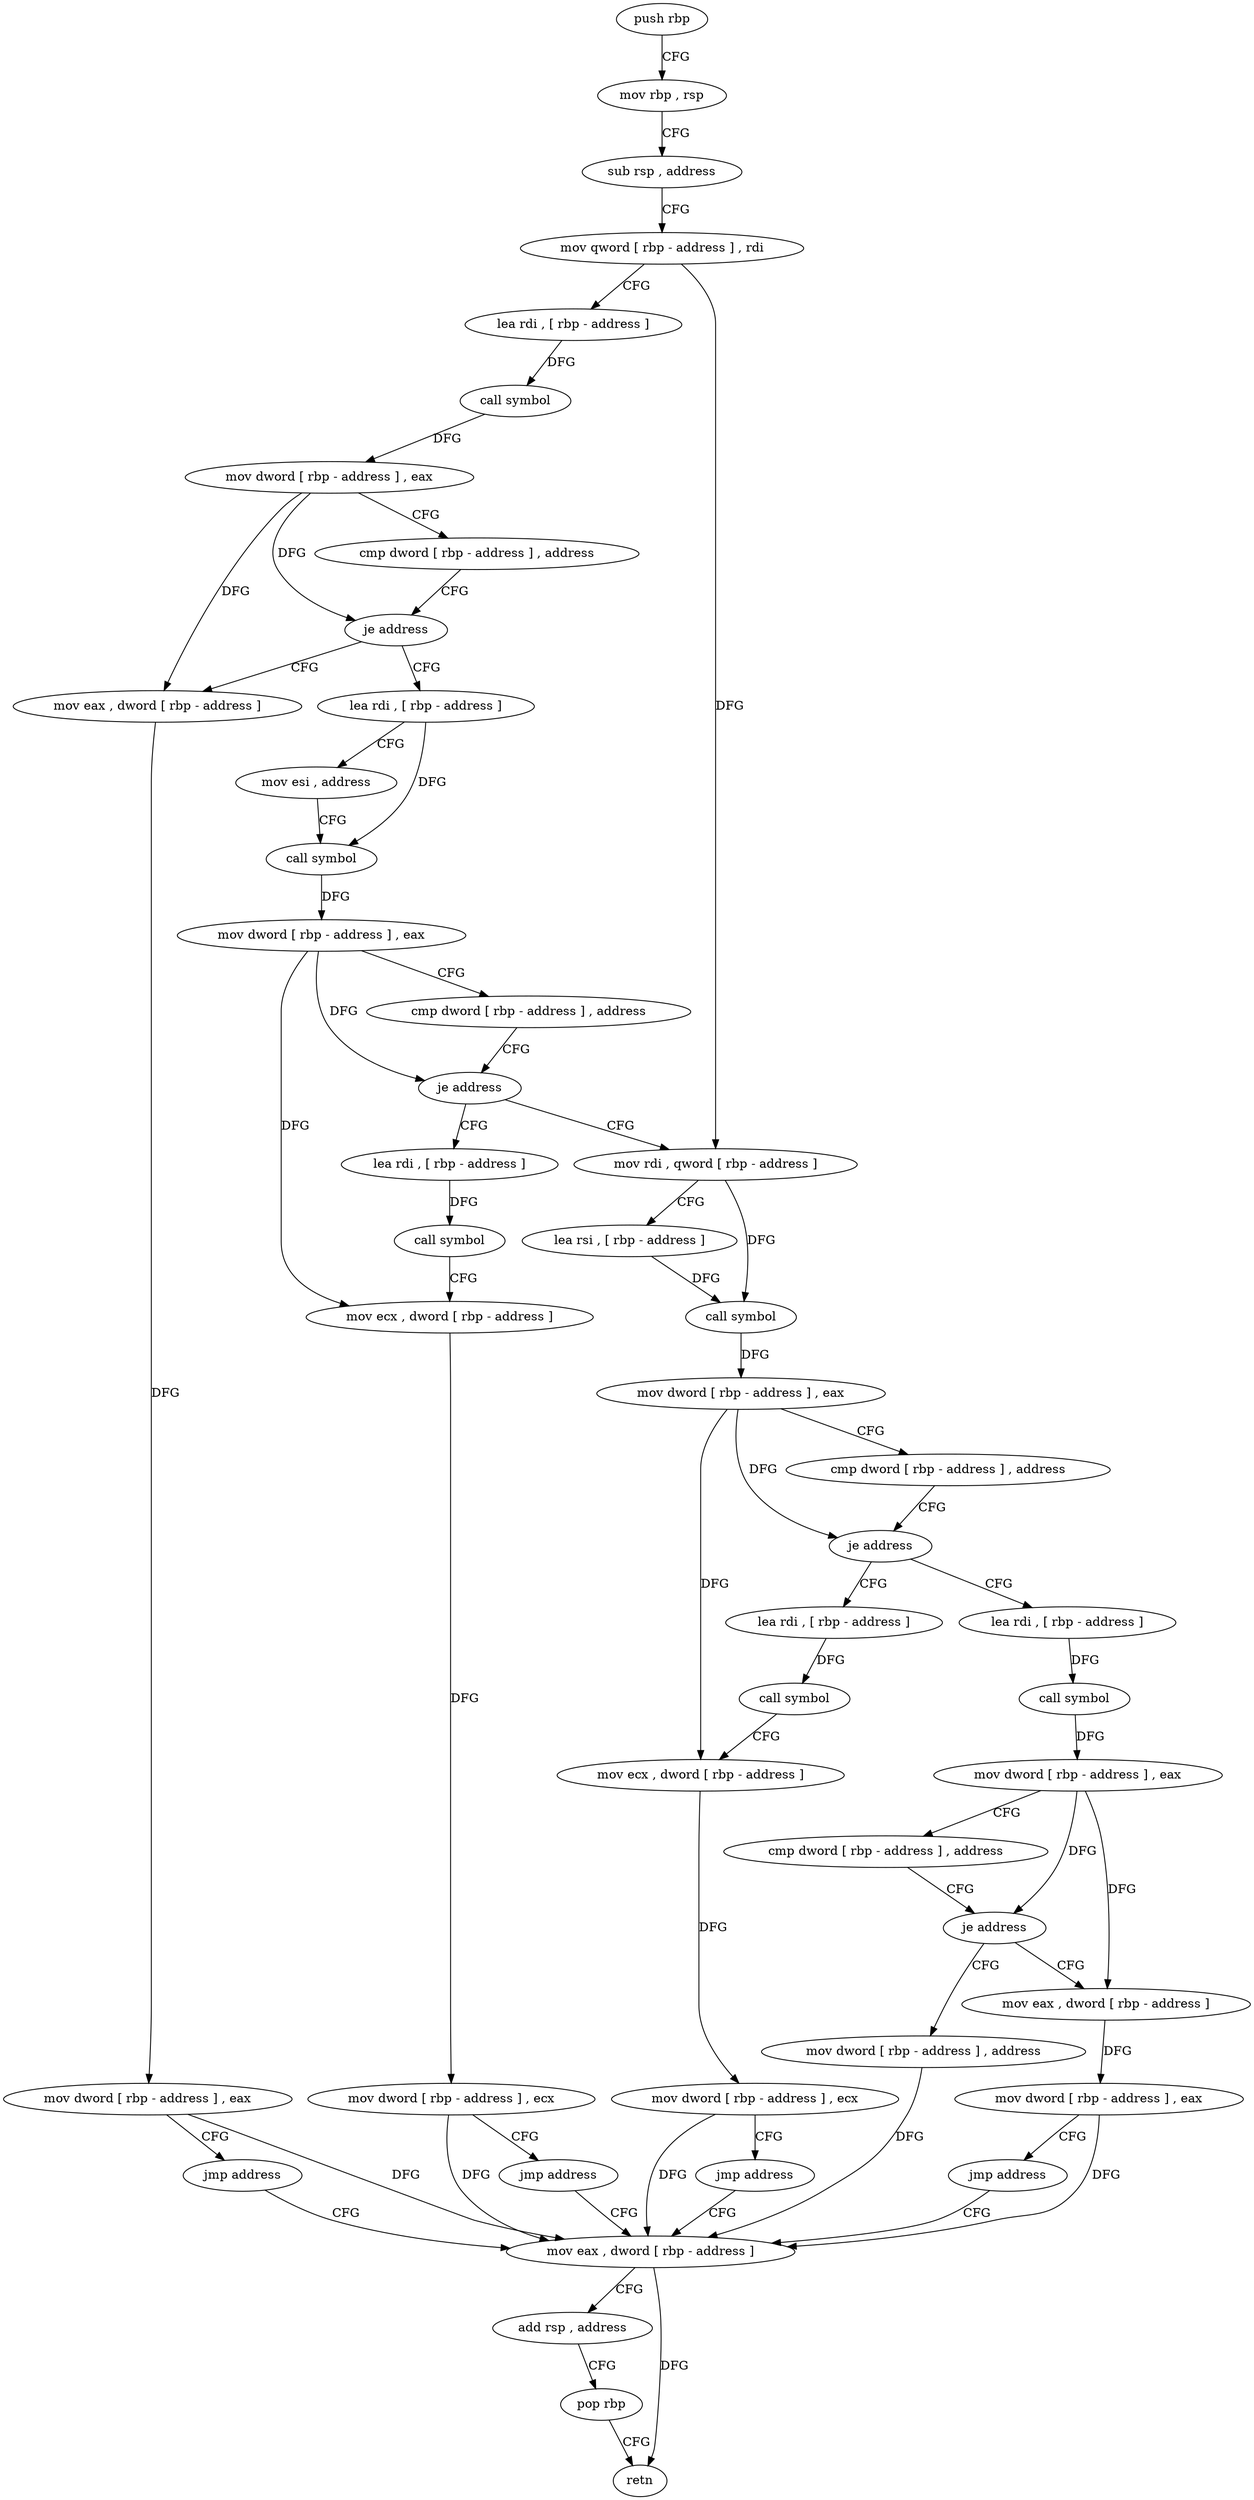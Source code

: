 digraph "func" {
"261536" [label = "push rbp" ]
"261537" [label = "mov rbp , rsp" ]
"261540" [label = "sub rsp , address" ]
"261544" [label = "mov qword [ rbp - address ] , rdi" ]
"261548" [label = "lea rdi , [ rbp - address ]" ]
"261552" [label = "call symbol" ]
"261557" [label = "mov dword [ rbp - address ] , eax" ]
"261560" [label = "cmp dword [ rbp - address ] , address" ]
"261564" [label = "je address" ]
"261581" [label = "lea rdi , [ rbp - address ]" ]
"261570" [label = "mov eax , dword [ rbp - address ]" ]
"261585" [label = "mov esi , address" ]
"261590" [label = "call symbol" ]
"261595" [label = "mov dword [ rbp - address ] , eax" ]
"261598" [label = "cmp dword [ rbp - address ] , address" ]
"261602" [label = "je address" ]
"261628" [label = "mov rdi , qword [ rbp - address ]" ]
"261608" [label = "lea rdi , [ rbp - address ]" ]
"261573" [label = "mov dword [ rbp - address ] , eax" ]
"261576" [label = "jmp address" ]
"261714" [label = "mov eax , dword [ rbp - address ]" ]
"261632" [label = "lea rsi , [ rbp - address ]" ]
"261636" [label = "call symbol" ]
"261641" [label = "mov dword [ rbp - address ] , eax" ]
"261644" [label = "cmp dword [ rbp - address ] , address" ]
"261648" [label = "je address" ]
"261674" [label = "lea rdi , [ rbp - address ]" ]
"261654" [label = "lea rdi , [ rbp - address ]" ]
"261612" [label = "call symbol" ]
"261617" [label = "mov ecx , dword [ rbp - address ]" ]
"261620" [label = "mov dword [ rbp - address ] , ecx" ]
"261623" [label = "jmp address" ]
"261717" [label = "add rsp , address" ]
"261721" [label = "pop rbp" ]
"261722" [label = "retn" ]
"261678" [label = "call symbol" ]
"261683" [label = "mov dword [ rbp - address ] , eax" ]
"261686" [label = "cmp dword [ rbp - address ] , address" ]
"261690" [label = "je address" ]
"261707" [label = "mov dword [ rbp - address ] , address" ]
"261696" [label = "mov eax , dword [ rbp - address ]" ]
"261658" [label = "call symbol" ]
"261663" [label = "mov ecx , dword [ rbp - address ]" ]
"261666" [label = "mov dword [ rbp - address ] , ecx" ]
"261669" [label = "jmp address" ]
"261699" [label = "mov dword [ rbp - address ] , eax" ]
"261702" [label = "jmp address" ]
"261536" -> "261537" [ label = "CFG" ]
"261537" -> "261540" [ label = "CFG" ]
"261540" -> "261544" [ label = "CFG" ]
"261544" -> "261548" [ label = "CFG" ]
"261544" -> "261628" [ label = "DFG" ]
"261548" -> "261552" [ label = "DFG" ]
"261552" -> "261557" [ label = "DFG" ]
"261557" -> "261560" [ label = "CFG" ]
"261557" -> "261564" [ label = "DFG" ]
"261557" -> "261570" [ label = "DFG" ]
"261560" -> "261564" [ label = "CFG" ]
"261564" -> "261581" [ label = "CFG" ]
"261564" -> "261570" [ label = "CFG" ]
"261581" -> "261585" [ label = "CFG" ]
"261581" -> "261590" [ label = "DFG" ]
"261570" -> "261573" [ label = "DFG" ]
"261585" -> "261590" [ label = "CFG" ]
"261590" -> "261595" [ label = "DFG" ]
"261595" -> "261598" [ label = "CFG" ]
"261595" -> "261602" [ label = "DFG" ]
"261595" -> "261617" [ label = "DFG" ]
"261598" -> "261602" [ label = "CFG" ]
"261602" -> "261628" [ label = "CFG" ]
"261602" -> "261608" [ label = "CFG" ]
"261628" -> "261632" [ label = "CFG" ]
"261628" -> "261636" [ label = "DFG" ]
"261608" -> "261612" [ label = "DFG" ]
"261573" -> "261576" [ label = "CFG" ]
"261573" -> "261714" [ label = "DFG" ]
"261576" -> "261714" [ label = "CFG" ]
"261714" -> "261717" [ label = "CFG" ]
"261714" -> "261722" [ label = "DFG" ]
"261632" -> "261636" [ label = "DFG" ]
"261636" -> "261641" [ label = "DFG" ]
"261641" -> "261644" [ label = "CFG" ]
"261641" -> "261648" [ label = "DFG" ]
"261641" -> "261663" [ label = "DFG" ]
"261644" -> "261648" [ label = "CFG" ]
"261648" -> "261674" [ label = "CFG" ]
"261648" -> "261654" [ label = "CFG" ]
"261674" -> "261678" [ label = "DFG" ]
"261654" -> "261658" [ label = "DFG" ]
"261612" -> "261617" [ label = "CFG" ]
"261617" -> "261620" [ label = "DFG" ]
"261620" -> "261623" [ label = "CFG" ]
"261620" -> "261714" [ label = "DFG" ]
"261623" -> "261714" [ label = "CFG" ]
"261717" -> "261721" [ label = "CFG" ]
"261721" -> "261722" [ label = "CFG" ]
"261678" -> "261683" [ label = "DFG" ]
"261683" -> "261686" [ label = "CFG" ]
"261683" -> "261690" [ label = "DFG" ]
"261683" -> "261696" [ label = "DFG" ]
"261686" -> "261690" [ label = "CFG" ]
"261690" -> "261707" [ label = "CFG" ]
"261690" -> "261696" [ label = "CFG" ]
"261707" -> "261714" [ label = "DFG" ]
"261696" -> "261699" [ label = "DFG" ]
"261658" -> "261663" [ label = "CFG" ]
"261663" -> "261666" [ label = "DFG" ]
"261666" -> "261669" [ label = "CFG" ]
"261666" -> "261714" [ label = "DFG" ]
"261669" -> "261714" [ label = "CFG" ]
"261699" -> "261702" [ label = "CFG" ]
"261699" -> "261714" [ label = "DFG" ]
"261702" -> "261714" [ label = "CFG" ]
}

